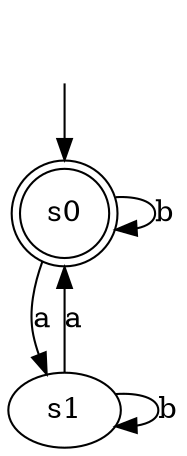 digraph learned_dfa {
s0 [label="s0", shape=doublecircle];
s1 [label="s1"];
s0 -> s0 [label="b"];
s0 -> s1 [label="a"];
s1 -> s0 [label="a"];
s1 -> s1 [label="b"];
__start0 [shape=none, label=""];
__start0 -> s0 [label=""];
}
